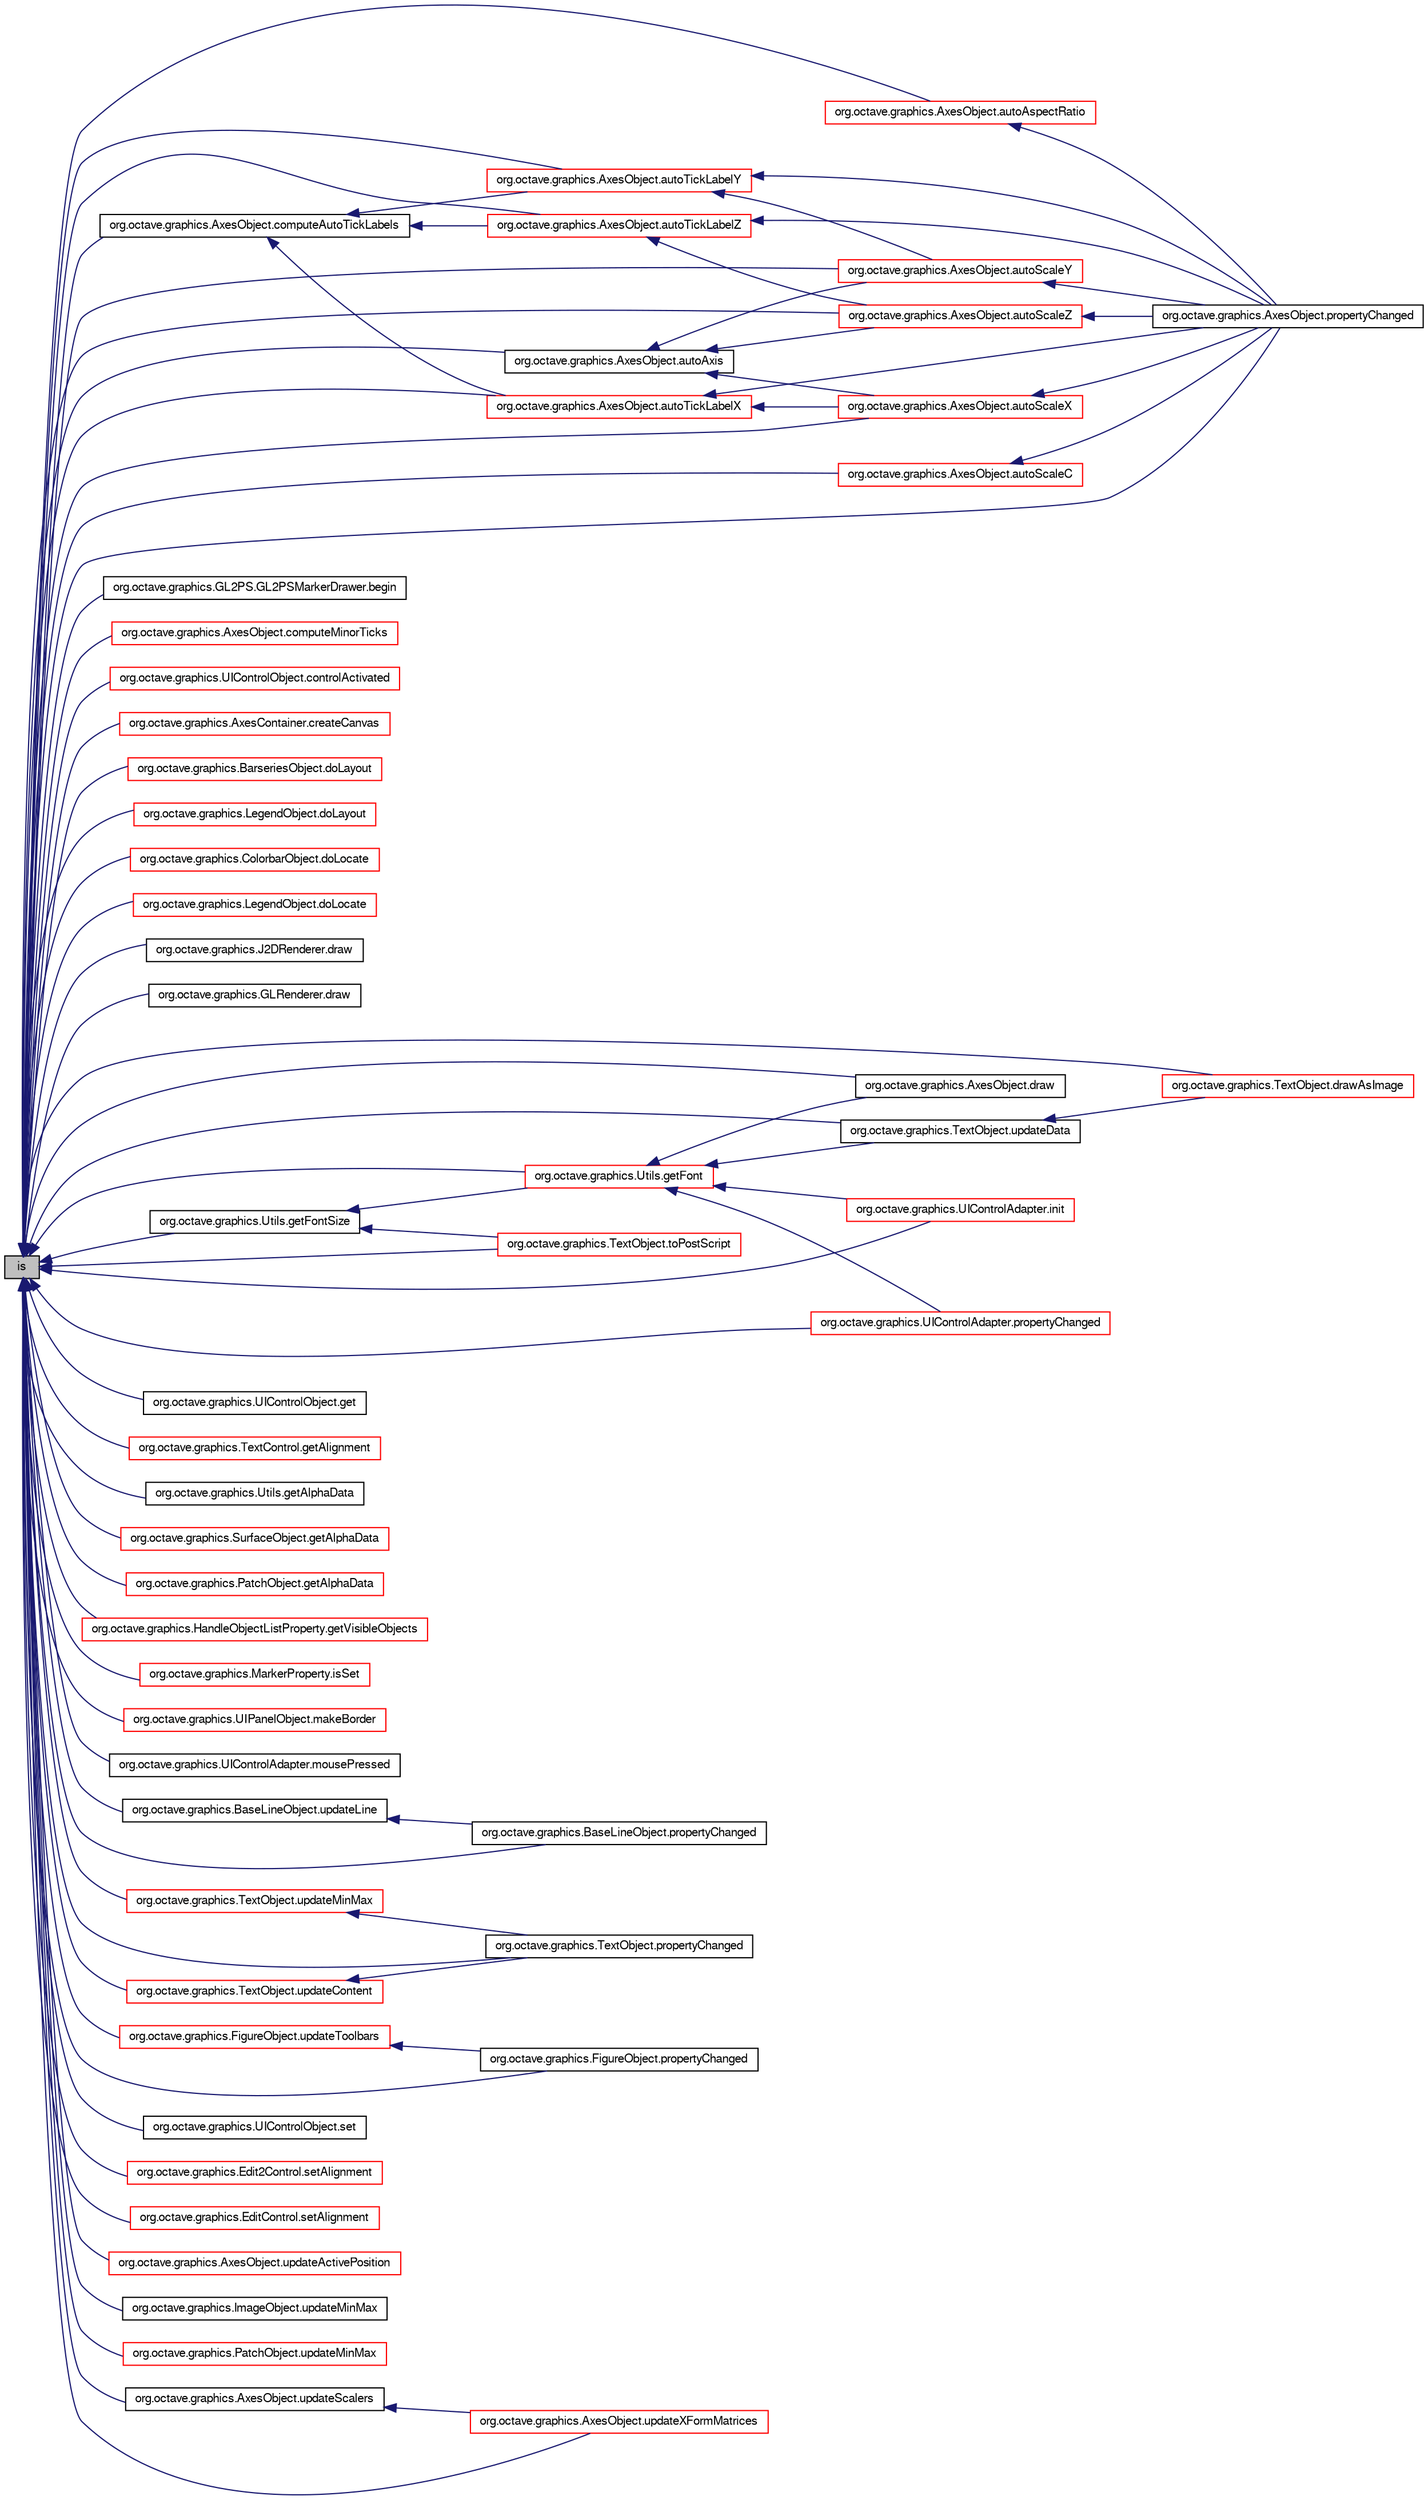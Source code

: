 digraph G
{
  edge [fontname="FreeSans",fontsize="10",labelfontname="FreeSans",labelfontsize="10"];
  node [fontname="FreeSans",fontsize="10",shape=record];
  rankdir="LR";
  Node1 [label="is",height=0.2,width=0.4,color="black", fillcolor="grey75", style="filled" fontcolor="black"];
  Node1 -> Node2 [dir="back",color="midnightblue",fontsize="10",style="solid",fontname="FreeSans"];
  Node2 [label="org.octave.graphics.AxesObject.autoAspectRatio",height=0.2,width=0.4,color="red", fillcolor="white", style="filled",URL="$classorg_1_1octave_1_1graphics_1_1_axes_object.html#a3b96f348814a0162983f78d71d1b38ea"];
  Node2 -> Node3 [dir="back",color="midnightblue",fontsize="10",style="solid",fontname="FreeSans"];
  Node3 [label="org.octave.graphics.AxesObject.propertyChanged",height=0.2,width=0.4,color="black", fillcolor="white", style="filled",URL="$classorg_1_1octave_1_1graphics_1_1_axes_object.html#a15b63fbbc7c3a7ad69eb51e60232e1cb"];
  Node1 -> Node4 [dir="back",color="midnightblue",fontsize="10",style="solid",fontname="FreeSans"];
  Node4 [label="org.octave.graphics.AxesObject.autoAxis",height=0.2,width=0.4,color="black", fillcolor="white", style="filled",URL="$classorg_1_1octave_1_1graphics_1_1_axes_object.html#aa8f75b11e080816b5666a8dd9b7f3bbe"];
  Node4 -> Node5 [dir="back",color="midnightblue",fontsize="10",style="solid",fontname="FreeSans"];
  Node5 [label="org.octave.graphics.AxesObject.autoScaleX",height=0.2,width=0.4,color="red", fillcolor="white", style="filled",URL="$classorg_1_1octave_1_1graphics_1_1_axes_object.html#a562cd26311bbf4426b608db3053bbc9b"];
  Node5 -> Node3 [dir="back",color="midnightblue",fontsize="10",style="solid",fontname="FreeSans"];
  Node4 -> Node6 [dir="back",color="midnightblue",fontsize="10",style="solid",fontname="FreeSans"];
  Node6 [label="org.octave.graphics.AxesObject.autoScaleY",height=0.2,width=0.4,color="red", fillcolor="white", style="filled",URL="$classorg_1_1octave_1_1graphics_1_1_axes_object.html#a9efe9980cb24988ab81e39315cd369fa"];
  Node6 -> Node3 [dir="back",color="midnightblue",fontsize="10",style="solid",fontname="FreeSans"];
  Node4 -> Node7 [dir="back",color="midnightblue",fontsize="10",style="solid",fontname="FreeSans"];
  Node7 [label="org.octave.graphics.AxesObject.autoScaleZ",height=0.2,width=0.4,color="red", fillcolor="white", style="filled",URL="$classorg_1_1octave_1_1graphics_1_1_axes_object.html#adb55c3929d54800ab11f6d11d257aaf5"];
  Node7 -> Node3 [dir="back",color="midnightblue",fontsize="10",style="solid",fontname="FreeSans"];
  Node1 -> Node8 [dir="back",color="midnightblue",fontsize="10",style="solid",fontname="FreeSans"];
  Node8 [label="org.octave.graphics.AxesObject.autoScaleC",height=0.2,width=0.4,color="red", fillcolor="white", style="filled",URL="$classorg_1_1octave_1_1graphics_1_1_axes_object.html#ac206f5a14be0de4396cd80bf41512b0b"];
  Node8 -> Node3 [dir="back",color="midnightblue",fontsize="10",style="solid",fontname="FreeSans"];
  Node1 -> Node5 [dir="back",color="midnightblue",fontsize="10",style="solid",fontname="FreeSans"];
  Node1 -> Node6 [dir="back",color="midnightblue",fontsize="10",style="solid",fontname="FreeSans"];
  Node1 -> Node7 [dir="back",color="midnightblue",fontsize="10",style="solid",fontname="FreeSans"];
  Node1 -> Node9 [dir="back",color="midnightblue",fontsize="10",style="solid",fontname="FreeSans"];
  Node9 [label="org.octave.graphics.AxesObject.autoTickLabelX",height=0.2,width=0.4,color="red", fillcolor="white", style="filled",URL="$classorg_1_1octave_1_1graphics_1_1_axes_object.html#adca5d669d820eedaa3c12404ee82eeb0"];
  Node9 -> Node5 [dir="back",color="midnightblue",fontsize="10",style="solid",fontname="FreeSans"];
  Node9 -> Node3 [dir="back",color="midnightblue",fontsize="10",style="solid",fontname="FreeSans"];
  Node1 -> Node10 [dir="back",color="midnightblue",fontsize="10",style="solid",fontname="FreeSans"];
  Node10 [label="org.octave.graphics.AxesObject.autoTickLabelY",height=0.2,width=0.4,color="red", fillcolor="white", style="filled",URL="$classorg_1_1octave_1_1graphics_1_1_axes_object.html#abf50e77daaf6b18a42c7148d0281a2f4"];
  Node10 -> Node6 [dir="back",color="midnightblue",fontsize="10",style="solid",fontname="FreeSans"];
  Node10 -> Node3 [dir="back",color="midnightblue",fontsize="10",style="solid",fontname="FreeSans"];
  Node1 -> Node11 [dir="back",color="midnightblue",fontsize="10",style="solid",fontname="FreeSans"];
  Node11 [label="org.octave.graphics.AxesObject.autoTickLabelZ",height=0.2,width=0.4,color="red", fillcolor="white", style="filled",URL="$classorg_1_1octave_1_1graphics_1_1_axes_object.html#a23ca2e4d613614ee7229f40ad1b5512d"];
  Node11 -> Node7 [dir="back",color="midnightblue",fontsize="10",style="solid",fontname="FreeSans"];
  Node11 -> Node3 [dir="back",color="midnightblue",fontsize="10",style="solid",fontname="FreeSans"];
  Node1 -> Node12 [dir="back",color="midnightblue",fontsize="10",style="solid",fontname="FreeSans"];
  Node12 [label="org.octave.graphics.GL2PS.GL2PSMarkerDrawer.begin",height=0.2,width=0.4,color="black", fillcolor="white", style="filled",URL="$classorg_1_1octave_1_1graphics_1_1_g_l2_p_s_1_1_g_l2_p_s_marker_drawer.html#ac2e2b55c6fb3c0edded57c0a9fdbd330"];
  Node1 -> Node13 [dir="back",color="midnightblue",fontsize="10",style="solid",fontname="FreeSans"];
  Node13 [label="org.octave.graphics.AxesObject.computeAutoTickLabels",height=0.2,width=0.4,color="black", fillcolor="white", style="filled",URL="$classorg_1_1octave_1_1graphics_1_1_axes_object.html#a763ffac5ea21389b906051734236577e"];
  Node13 -> Node9 [dir="back",color="midnightblue",fontsize="10",style="solid",fontname="FreeSans"];
  Node13 -> Node10 [dir="back",color="midnightblue",fontsize="10",style="solid",fontname="FreeSans"];
  Node13 -> Node11 [dir="back",color="midnightblue",fontsize="10",style="solid",fontname="FreeSans"];
  Node1 -> Node14 [dir="back",color="midnightblue",fontsize="10",style="solid",fontname="FreeSans"];
  Node14 [label="org.octave.graphics.AxesObject.computeMinorTicks",height=0.2,width=0.4,color="red", fillcolor="white", style="filled",URL="$classorg_1_1octave_1_1graphics_1_1_axes_object.html#a8deb77167cf9a59374a567a0a2409e05"];
  Node1 -> Node15 [dir="back",color="midnightblue",fontsize="10",style="solid",fontname="FreeSans"];
  Node15 [label="org.octave.graphics.UIControlObject.controlActivated",height=0.2,width=0.4,color="red", fillcolor="white", style="filled",URL="$classorg_1_1octave_1_1graphics_1_1_u_i_control_object.html#ab216c4c0de481d5240507417e43c220e"];
  Node1 -> Node16 [dir="back",color="midnightblue",fontsize="10",style="solid",fontname="FreeSans"];
  Node16 [label="org.octave.graphics.AxesContainer.createCanvas",height=0.2,width=0.4,color="red", fillcolor="white", style="filled",URL="$classorg_1_1octave_1_1graphics_1_1_axes_container.html#a102a26a3298872f404204e28d4782d91"];
  Node1 -> Node17 [dir="back",color="midnightblue",fontsize="10",style="solid",fontname="FreeSans"];
  Node17 [label="org.octave.graphics.BarseriesObject.doLayout",height=0.2,width=0.4,color="red", fillcolor="white", style="filled",URL="$classorg_1_1octave_1_1graphics_1_1_barseries_object.html#a47e208c762e8bcc4149bd9792d22ff6d"];
  Node1 -> Node18 [dir="back",color="midnightblue",fontsize="10",style="solid",fontname="FreeSans"];
  Node18 [label="org.octave.graphics.LegendObject.doLayout",height=0.2,width=0.4,color="red", fillcolor="white", style="filled",URL="$classorg_1_1octave_1_1graphics_1_1_legend_object.html#abf88fa0b9edf8ede8c6b1bd9e3510d4f"];
  Node1 -> Node19 [dir="back",color="midnightblue",fontsize="10",style="solid",fontname="FreeSans"];
  Node19 [label="org.octave.graphics.ColorbarObject.doLocate",height=0.2,width=0.4,color="red", fillcolor="white", style="filled",URL="$classorg_1_1octave_1_1graphics_1_1_colorbar_object.html#af0ec59e0f5939c1311544166debd60c0"];
  Node1 -> Node20 [dir="back",color="midnightblue",fontsize="10",style="solid",fontname="FreeSans"];
  Node20 [label="org.octave.graphics.LegendObject.doLocate",height=0.2,width=0.4,color="red", fillcolor="white", style="filled",URL="$classorg_1_1octave_1_1graphics_1_1_legend_object.html#af0ec59e0f5939c1311544166debd60c0"];
  Node1 -> Node21 [dir="back",color="midnightblue",fontsize="10",style="solid",fontname="FreeSans"];
  Node21 [label="org.octave.graphics.J2DRenderer.draw",height=0.2,width=0.4,color="black", fillcolor="white", style="filled",URL="$classorg_1_1octave_1_1graphics_1_1_j2_d_renderer.html#ab588b12f170009092885178a83c38eab"];
  Node1 -> Node22 [dir="back",color="midnightblue",fontsize="10",style="solid",fontname="FreeSans"];
  Node22 [label="org.octave.graphics.GLRenderer.draw",height=0.2,width=0.4,color="black", fillcolor="white", style="filled",URL="$classorg_1_1octave_1_1graphics_1_1_g_l_renderer.html#a7a74237276b09111f58670c08e050273"];
  Node1 -> Node23 [dir="back",color="midnightblue",fontsize="10",style="solid",fontname="FreeSans"];
  Node23 [label="org.octave.graphics.AxesObject.draw",height=0.2,width=0.4,color="black", fillcolor="white", style="filled",URL="$classorg_1_1octave_1_1graphics_1_1_axes_object.html#ab32dfc3d7e8e042aade84952afa8e098"];
  Node1 -> Node24 [dir="back",color="midnightblue",fontsize="10",style="solid",fontname="FreeSans"];
  Node24 [label="org.octave.graphics.TextObject.drawAsImage",height=0.2,width=0.4,color="red", fillcolor="white", style="filled",URL="$classorg_1_1octave_1_1graphics_1_1_text_object.html#a659bd32387f8db50387428d45822b16c"];
  Node1 -> Node25 [dir="back",color="midnightblue",fontsize="10",style="solid",fontname="FreeSans"];
  Node25 [label="org.octave.graphics.UIControlObject.get",height=0.2,width=0.4,color="black", fillcolor="white", style="filled",URL="$classorg_1_1octave_1_1graphics_1_1_u_i_control_object.html#a18f1f332197717a95f74d3ecf3f7a998"];
  Node1 -> Node26 [dir="back",color="midnightblue",fontsize="10",style="solid",fontname="FreeSans"];
  Node26 [label="org.octave.graphics.TextControl.getAlignment",height=0.2,width=0.4,color="red", fillcolor="white", style="filled",URL="$classorg_1_1octave_1_1graphics_1_1_text_control.html#a4bd60ee42476bd35d57b5e04ed4efcf5"];
  Node1 -> Node27 [dir="back",color="midnightblue",fontsize="10",style="solid",fontname="FreeSans"];
  Node27 [label="org.octave.graphics.Utils.getAlphaData",height=0.2,width=0.4,color="black", fillcolor="white", style="filled",URL="$classorg_1_1octave_1_1graphics_1_1_utils.html#a214bf68137741d069527b8f8a322d1da"];
  Node1 -> Node28 [dir="back",color="midnightblue",fontsize="10",style="solid",fontname="FreeSans"];
  Node28 [label="org.octave.graphics.SurfaceObject.getAlphaData",height=0.2,width=0.4,color="red", fillcolor="white", style="filled",URL="$classorg_1_1octave_1_1graphics_1_1_surface_object.html#a0b1d1ce6440cde504eb75fde1792ee29"];
  Node1 -> Node29 [dir="back",color="midnightblue",fontsize="10",style="solid",fontname="FreeSans"];
  Node29 [label="org.octave.graphics.PatchObject.getAlphaData",height=0.2,width=0.4,color="red", fillcolor="white", style="filled",URL="$classorg_1_1octave_1_1graphics_1_1_patch_object.html#af44fc46334942a22322c622e19275d8d"];
  Node1 -> Node30 [dir="back",color="midnightblue",fontsize="10",style="solid",fontname="FreeSans"];
  Node30 [label="org.octave.graphics.Utils.getFont",height=0.2,width=0.4,color="red", fillcolor="white", style="filled",URL="$classorg_1_1octave_1_1graphics_1_1_utils.html#a0580a41ab8c036940e7ad290efcf2763"];
  Node30 -> Node23 [dir="back",color="midnightblue",fontsize="10",style="solid",fontname="FreeSans"];
  Node30 -> Node31 [dir="back",color="midnightblue",fontsize="10",style="solid",fontname="FreeSans"];
  Node31 [label="org.octave.graphics.TextObject.updateData",height=0.2,width=0.4,color="black", fillcolor="white", style="filled",URL="$classorg_1_1octave_1_1graphics_1_1_text_object.html#a389fed96244d8611aad3f0000e947be4"];
  Node31 -> Node24 [dir="back",color="midnightblue",fontsize="10",style="solid",fontname="FreeSans"];
  Node30 -> Node32 [dir="back",color="midnightblue",fontsize="10",style="solid",fontname="FreeSans"];
  Node32 [label="org.octave.graphics.UIControlAdapter.init",height=0.2,width=0.4,color="red", fillcolor="white", style="filled",URL="$classorg_1_1octave_1_1graphics_1_1_u_i_control_adapter.html#a02fd73d861ef2e4aabb38c0c9ff82947"];
  Node30 -> Node33 [dir="back",color="midnightblue",fontsize="10",style="solid",fontname="FreeSans"];
  Node33 [label="org.octave.graphics.UIControlAdapter.propertyChanged",height=0.2,width=0.4,color="red", fillcolor="white", style="filled",URL="$classorg_1_1octave_1_1graphics_1_1_u_i_control_adapter.html#a15b63fbbc7c3a7ad69eb51e60232e1cb"];
  Node1 -> Node34 [dir="back",color="midnightblue",fontsize="10",style="solid",fontname="FreeSans"];
  Node34 [label="org.octave.graphics.Utils.getFontSize",height=0.2,width=0.4,color="black", fillcolor="white", style="filled",URL="$classorg_1_1octave_1_1graphics_1_1_utils.html#ad5a6668f6df9d790ae8836d25814a898"];
  Node34 -> Node35 [dir="back",color="midnightblue",fontsize="10",style="solid",fontname="FreeSans"];
  Node35 [label="org.octave.graphics.TextObject.toPostScript",height=0.2,width=0.4,color="red", fillcolor="white", style="filled",URL="$classorg_1_1octave_1_1graphics_1_1_text_object.html#a3db0ae2d94a6dd7b928ac4f3e179a6e3"];
  Node34 -> Node30 [dir="back",color="midnightblue",fontsize="10",style="solid",fontname="FreeSans"];
  Node1 -> Node36 [dir="back",color="midnightblue",fontsize="10",style="solid",fontname="FreeSans"];
  Node36 [label="org.octave.graphics.HandleObjectListProperty.getVisibleObjects",height=0.2,width=0.4,color="red", fillcolor="white", style="filled",URL="$classorg_1_1octave_1_1graphics_1_1_handle_object_list_property.html#a7e964e8d4d9ade716cdc8fdbeb2dde0d"];
  Node1 -> Node32 [dir="back",color="midnightblue",fontsize="10",style="solid",fontname="FreeSans"];
  Node1 -> Node37 [dir="back",color="midnightblue",fontsize="10",style="solid",fontname="FreeSans"];
  Node37 [label="org.octave.graphics.MarkerProperty.isSet",height=0.2,width=0.4,color="red", fillcolor="white", style="filled",URL="$classorg_1_1octave_1_1graphics_1_1_marker_property.html#a0f37ee693b8c642f92730745dcd6b8dc"];
  Node1 -> Node38 [dir="back",color="midnightblue",fontsize="10",style="solid",fontname="FreeSans"];
  Node38 [label="org.octave.graphics.UIPanelObject.makeBorder",height=0.2,width=0.4,color="red", fillcolor="white", style="filled",URL="$classorg_1_1octave_1_1graphics_1_1_u_i_panel_object.html#a715c8e008e6e88cead117c88eb3f7788"];
  Node1 -> Node39 [dir="back",color="midnightblue",fontsize="10",style="solid",fontname="FreeSans"];
  Node39 [label="org.octave.graphics.UIControlAdapter.mousePressed",height=0.2,width=0.4,color="black", fillcolor="white", style="filled",URL="$classorg_1_1octave_1_1graphics_1_1_u_i_control_adapter.html#aed82e1ce3dd3cf283d508c3ba3be70ef"];
  Node1 -> Node40 [dir="back",color="midnightblue",fontsize="10",style="solid",fontname="FreeSans"];
  Node40 [label="org.octave.graphics.BaseLineObject.propertyChanged",height=0.2,width=0.4,color="black", fillcolor="white", style="filled",URL="$classorg_1_1octave_1_1graphics_1_1_base_line_object.html#a15b63fbbc7c3a7ad69eb51e60232e1cb"];
  Node1 -> Node33 [dir="back",color="midnightblue",fontsize="10",style="solid",fontname="FreeSans"];
  Node1 -> Node41 [dir="back",color="midnightblue",fontsize="10",style="solid",fontname="FreeSans"];
  Node41 [label="org.octave.graphics.TextObject.propertyChanged",height=0.2,width=0.4,color="black", fillcolor="white", style="filled",URL="$classorg_1_1octave_1_1graphics_1_1_text_object.html#a15b63fbbc7c3a7ad69eb51e60232e1cb"];
  Node1 -> Node42 [dir="back",color="midnightblue",fontsize="10",style="solid",fontname="FreeSans"];
  Node42 [label="org.octave.graphics.FigureObject.propertyChanged",height=0.2,width=0.4,color="black", fillcolor="white", style="filled",URL="$classorg_1_1octave_1_1graphics_1_1_figure_object.html#a15b63fbbc7c3a7ad69eb51e60232e1cb"];
  Node1 -> Node3 [dir="back",color="midnightblue",fontsize="10",style="solid",fontname="FreeSans"];
  Node1 -> Node43 [dir="back",color="midnightblue",fontsize="10",style="solid",fontname="FreeSans"];
  Node43 [label="org.octave.graphics.UIControlObject.set",height=0.2,width=0.4,color="black", fillcolor="white", style="filled",URL="$classorg_1_1octave_1_1graphics_1_1_u_i_control_object.html#a9d3fcf533de9b83870f8d4a64c6cb39b"];
  Node1 -> Node44 [dir="back",color="midnightblue",fontsize="10",style="solid",fontname="FreeSans"];
  Node44 [label="org.octave.graphics.Edit2Control.setAlignment",height=0.2,width=0.4,color="red", fillcolor="white", style="filled",URL="$classorg_1_1octave_1_1graphics_1_1_edit2_control.html#a79e87b07f561a9138979e8cc2f8d737c"];
  Node1 -> Node45 [dir="back",color="midnightblue",fontsize="10",style="solid",fontname="FreeSans"];
  Node45 [label="org.octave.graphics.EditControl.setAlignment",height=0.2,width=0.4,color="red", fillcolor="white", style="filled",URL="$classorg_1_1octave_1_1graphics_1_1_edit_control.html#a79e87b07f561a9138979e8cc2f8d737c"];
  Node1 -> Node35 [dir="back",color="midnightblue",fontsize="10",style="solid",fontname="FreeSans"];
  Node1 -> Node46 [dir="back",color="midnightblue",fontsize="10",style="solid",fontname="FreeSans"];
  Node46 [label="org.octave.graphics.AxesObject.updateActivePosition",height=0.2,width=0.4,color="red", fillcolor="white", style="filled",URL="$classorg_1_1octave_1_1graphics_1_1_axes_object.html#ade2f110d5abeb2807c9a26961bf257a0"];
  Node1 -> Node47 [dir="back",color="midnightblue",fontsize="10",style="solid",fontname="FreeSans"];
  Node47 [label="org.octave.graphics.TextObject.updateContent",height=0.2,width=0.4,color="red", fillcolor="white", style="filled",URL="$classorg_1_1octave_1_1graphics_1_1_text_object.html#a94e47126075766307c429b68aa65fed5"];
  Node47 -> Node41 [dir="back",color="midnightblue",fontsize="10",style="solid",fontname="FreeSans"];
  Node1 -> Node31 [dir="back",color="midnightblue",fontsize="10",style="solid",fontname="FreeSans"];
  Node1 -> Node48 [dir="back",color="midnightblue",fontsize="10",style="solid",fontname="FreeSans"];
  Node48 [label="org.octave.graphics.BaseLineObject.updateLine",height=0.2,width=0.4,color="black", fillcolor="white", style="filled",URL="$classorg_1_1octave_1_1graphics_1_1_base_line_object.html#ad3ac8d6066ae0836c103fe23353b0906"];
  Node48 -> Node40 [dir="back",color="midnightblue",fontsize="10",style="solid",fontname="FreeSans"];
  Node1 -> Node49 [dir="back",color="midnightblue",fontsize="10",style="solid",fontname="FreeSans"];
  Node49 [label="org.octave.graphics.ImageObject.updateMinMax",height=0.2,width=0.4,color="black", fillcolor="white", style="filled",URL="$classorg_1_1octave_1_1graphics_1_1_image_object.html#a5a7d4ec7a8aa411b67ed0c23bddf5657"];
  Node1 -> Node50 [dir="back",color="midnightblue",fontsize="10",style="solid",fontname="FreeSans"];
  Node50 [label="org.octave.graphics.PatchObject.updateMinMax",height=0.2,width=0.4,color="red", fillcolor="white", style="filled",URL="$classorg_1_1octave_1_1graphics_1_1_patch_object.html#a5a7d4ec7a8aa411b67ed0c23bddf5657"];
  Node1 -> Node51 [dir="back",color="midnightblue",fontsize="10",style="solid",fontname="FreeSans"];
  Node51 [label="org.octave.graphics.TextObject.updateMinMax",height=0.2,width=0.4,color="red", fillcolor="white", style="filled",URL="$classorg_1_1octave_1_1graphics_1_1_text_object.html#a5a7d4ec7a8aa411b67ed0c23bddf5657"];
  Node51 -> Node41 [dir="back",color="midnightblue",fontsize="10",style="solid",fontname="FreeSans"];
  Node1 -> Node52 [dir="back",color="midnightblue",fontsize="10",style="solid",fontname="FreeSans"];
  Node52 [label="org.octave.graphics.AxesObject.updateScalers",height=0.2,width=0.4,color="black", fillcolor="white", style="filled",URL="$classorg_1_1octave_1_1graphics_1_1_axes_object.html#a16eb23ebea51f2feb12bf45af6c34c7b"];
  Node52 -> Node53 [dir="back",color="midnightblue",fontsize="10",style="solid",fontname="FreeSans"];
  Node53 [label="org.octave.graphics.AxesObject.updateXFormMatrices",height=0.2,width=0.4,color="red", fillcolor="white", style="filled",URL="$classorg_1_1octave_1_1graphics_1_1_axes_object.html#a34754c6f4719a30759b901e99988767d"];
  Node1 -> Node54 [dir="back",color="midnightblue",fontsize="10",style="solid",fontname="FreeSans"];
  Node54 [label="org.octave.graphics.FigureObject.updateToolbars",height=0.2,width=0.4,color="red", fillcolor="white", style="filled",URL="$classorg_1_1octave_1_1graphics_1_1_figure_object.html#a813b1172813cdca6d8d7480c2df57ee9"];
  Node54 -> Node42 [dir="back",color="midnightblue",fontsize="10",style="solid",fontname="FreeSans"];
  Node1 -> Node53 [dir="back",color="midnightblue",fontsize="10",style="solid",fontname="FreeSans"];
}
